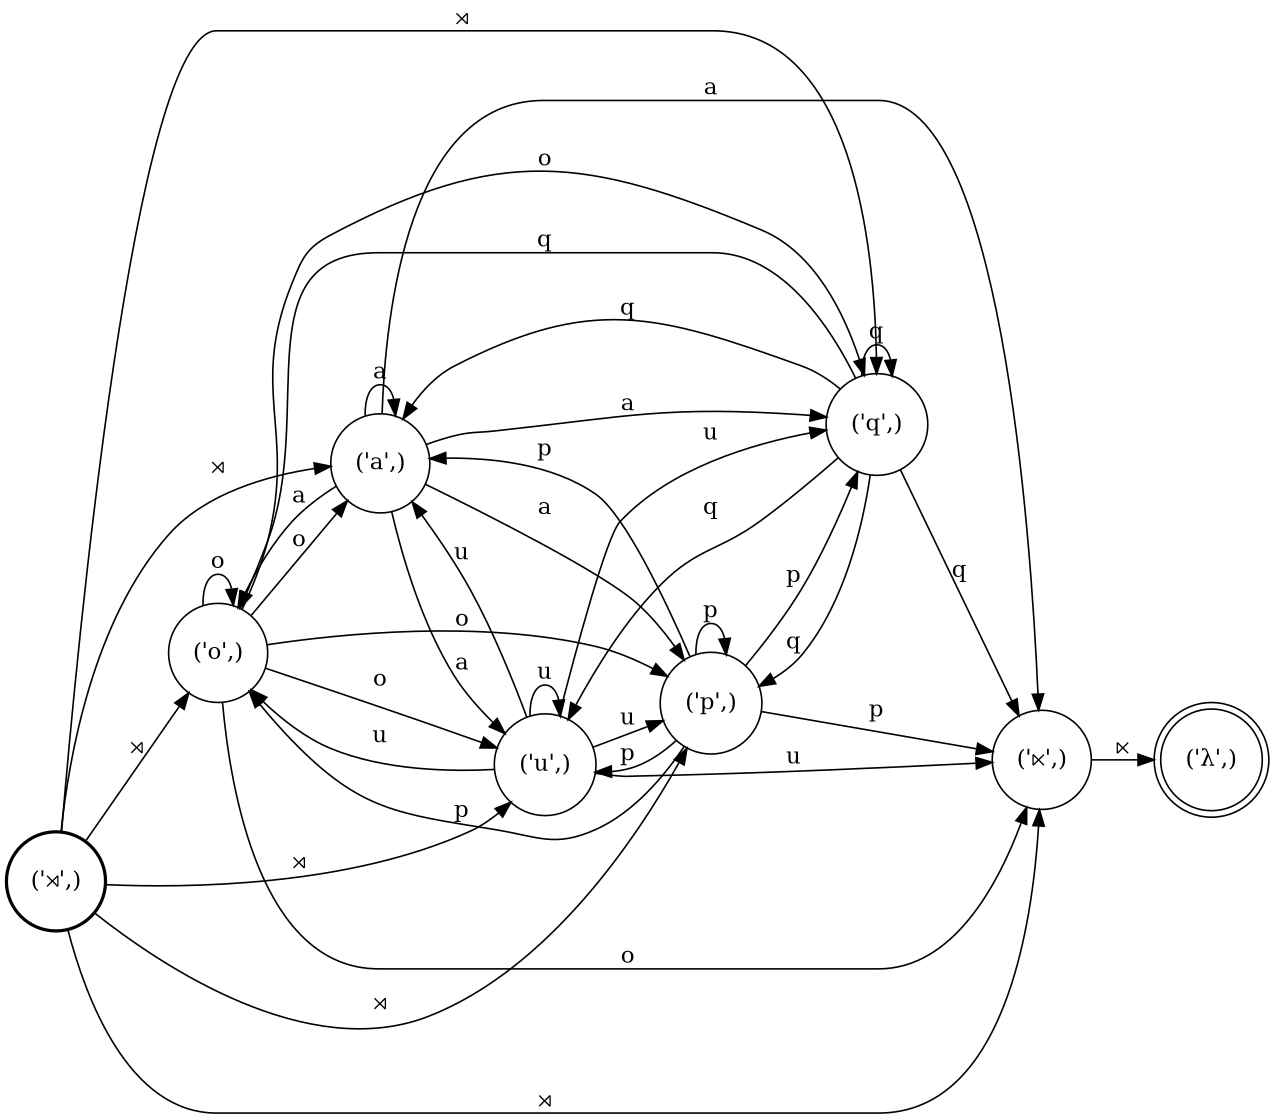 digraph FST {
rankdir = LR;
size = "8.5,11";
center = 1;
orientation = Portrait;
ranksep = "0.4";
nodesep = "0.25";
7 [label = "('⋊',)", shape = circle, style = bold, fontsize = 14]
	7 -> 4 [label = "⋊", fontsize = 14];
	7 -> 5 [label = "⋊", fontsize = 14];
	7 -> 1 [label = "⋊", fontsize = 14];
	7 -> 3 [label = "⋊", fontsize = 14];
	7 -> 6 [label = "⋊", fontsize = 14];
	7 -> 2 [label = "⋊", fontsize = 14];
0 [label = "('λ',)", shape = doublecircle, style = solid, fontsize = 14]
1 [label = "('⋉',)", shape = circle, style = solid, fontsize = 14]
	1 -> 0 [label = "⋉", fontsize = 14];
2 [label = "('u',)", shape = circle, style = solid, fontsize = 14]
	2 -> 1 [label = "u", fontsize = 14];
	2 -> 4 [label = "u", fontsize = 14];
	2 -> 6 [label = "u", fontsize = 14];
	2 -> 5 [label = "u", fontsize = 14];
	2 -> 3 [label = "u", fontsize = 14];
	2 -> 2 [label = "u", fontsize = 14];
3 [label = "('q',)", shape = circle, style = solid, fontsize = 14]
	3 -> 1 [label = "q", fontsize = 14];
	3 -> 4 [label = "q", fontsize = 14];
	3 -> 6 [label = "q", fontsize = 14];
	3 -> 5 [label = "q", fontsize = 14];
	3 -> 3 [label = "q", fontsize = 14];
	3 -> 2 [label = "q", fontsize = 14];
4 [label = "('o',)", shape = circle, style = solid, fontsize = 14]
	4 -> 1 [label = "o", fontsize = 14];
	4 -> 4 [label = "o", fontsize = 14];
	4 -> 6 [label = "o", fontsize = 14];
	4 -> 5 [label = "o", fontsize = 14];
	4 -> 3 [label = "o", fontsize = 14];
	4 -> 2 [label = "o", fontsize = 14];
5 [label = "('a',)", shape = circle, style = solid, fontsize = 14]
	5 -> 1 [label = "a", fontsize = 14];
	5 -> 4 [label = "a", fontsize = 14];
	5 -> 6 [label = "a", fontsize = 14];
	5 -> 5 [label = "a", fontsize = 14];
	5 -> 3 [label = "a", fontsize = 14];
	5 -> 2 [label = "a", fontsize = 14];
6 [label = "('p',)", shape = circle, style = solid, fontsize = 14]
	6 -> 1 [label = "p", fontsize = 14];
	6 -> 4 [label = "p", fontsize = 14];
	6 -> 6 [label = "p", fontsize = 14];
	6 -> 5 [label = "p", fontsize = 14];
	6 -> 3 [label = "p", fontsize = 14];
	6 -> 2 [label = "p", fontsize = 14];
}
